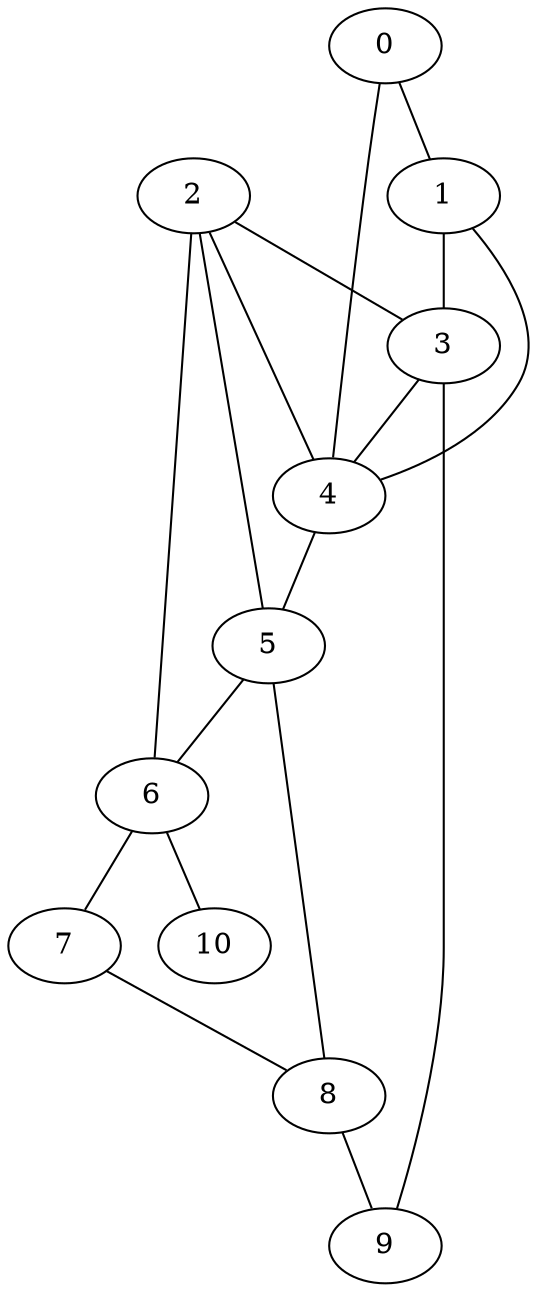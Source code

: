graph G {
0;
1;
2;
3;
4;
5;
6;
7;
8;
9;
10;
0--4 ;
1--4 ;
2--4 ;
3--4 ;
0--1 ;
1--3 ;
2--3 ;
4--5 ;
5--6 ;
6--7 ;
7--8 ;
8--9 ;
3--9 ;
2--6 ;
5--8 ;
6--10 ;
2--5 ;
}
